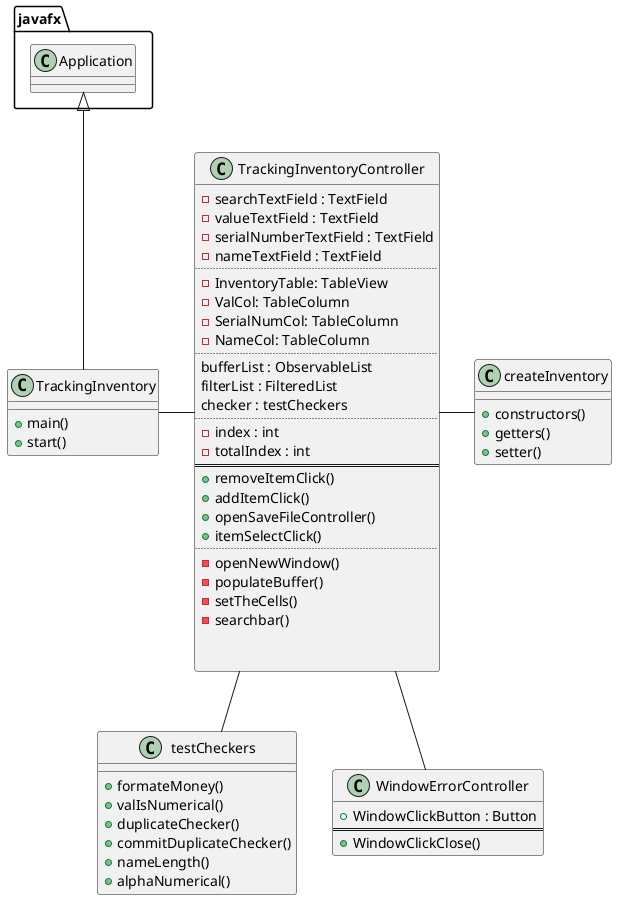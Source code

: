 @startuml
'https://plantuml.com/class-diagram

class TrackingInventory
{
    + main()
    + start()
}

class TrackingInventoryController
{
    - searchTextField : TextField
    - valueTextField : TextField
    - serialNumberTextField : TextField
    - nameTextField : TextField
    ..
    - InventoryTable: TableView
    - ValCol: TableColumn
    - SerialNumCol: TableColumn
    - NameCol: TableColumn
    ..
    bufferList : ObservableList
    filterList : FilteredList
    checker : testCheckers
    ..
    - index : int
    - totalIndex : int
    ==
    + removeItemClick()
    + addItemClick()
    + openSaveFileController()
    + itemSelectClick()
    ..
    - openNewWindow()
    - populateBuffer()
    - setTheCells()
    - searchbar()


}

class testCheckers
{
    + formateMoney()
    + valIsNumerical()
    + duplicateChecker()
    + commitDuplicateChecker()
    + nameLength()
    + alphaNumerical()
}

class WindowErrorController
{
    + WindowClickButton : Button
    ==
    + WindowClickClose()
}

class createInventory
{
    + constructors()
    + getters()
    + setter()
}

javafx.Application <|-- TrackingInventory

TrackingInventory - TrackingInventoryController
TrackingInventoryController - createInventory
TrackingInventoryController -- WindowErrorController
TrackingInventoryController -- testCheckers

@enduml